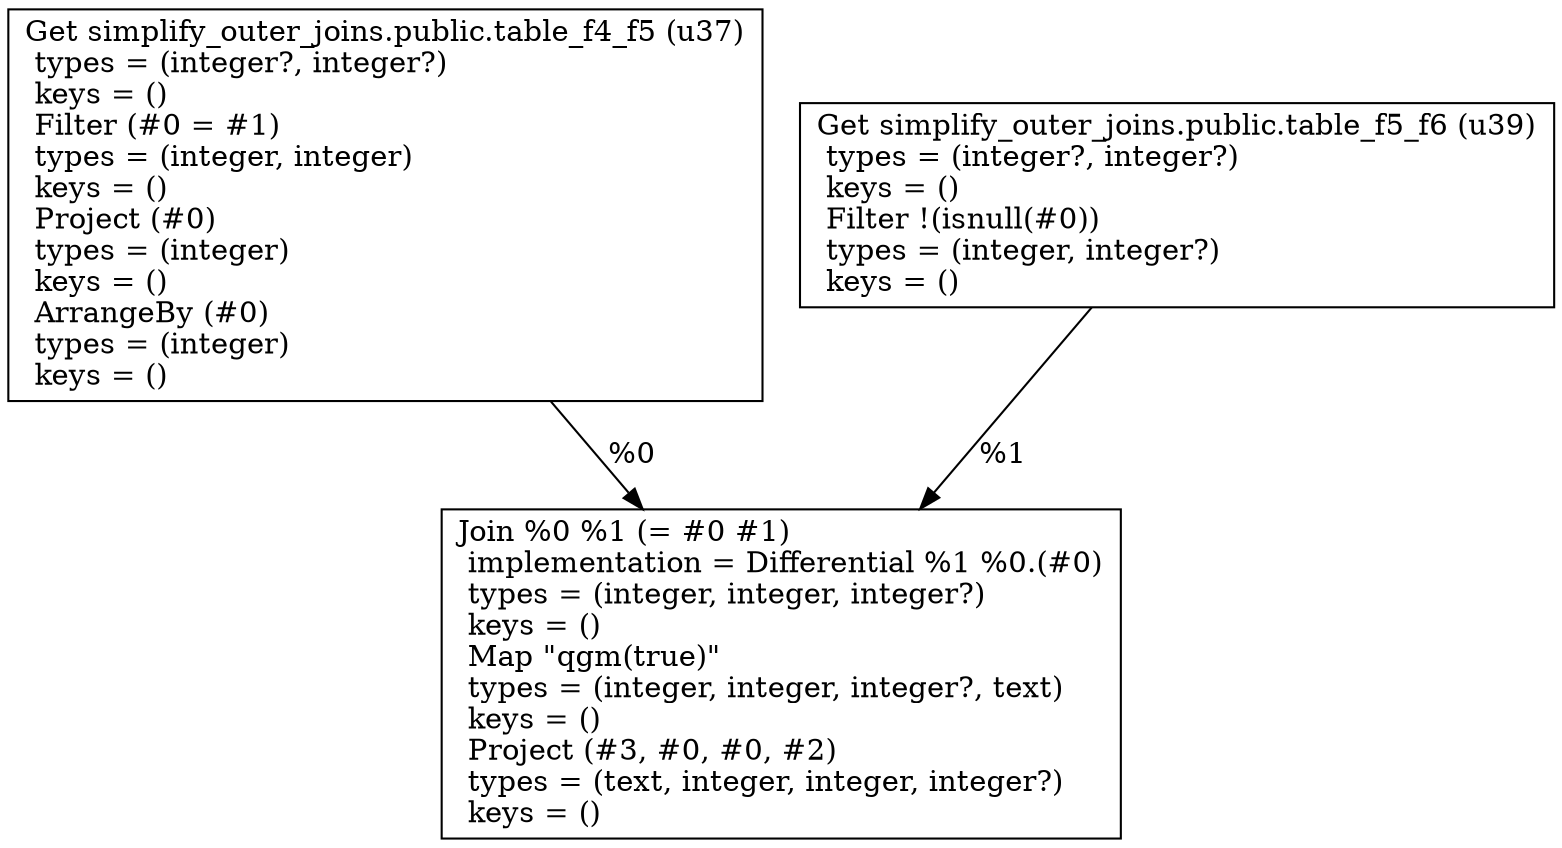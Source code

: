 digraph G {
    node0 [shape = record, label=" Get simplify_outer_joins.public.table_f4_f5 (u37)\l  types = (integer?, integer?)\l  keys = ()\l Filter (#0 = #1)\l  types = (integer, integer)\l  keys = ()\l Project (#0)\l  types = (integer)\l  keys = ()\l ArrangeBy (#0)\l  types = (integer)\l  keys = ()\l"]
    node1 [shape = record, label=" Get simplify_outer_joins.public.table_f5_f6 (u39)\l  types = (integer?, integer?)\l  keys = ()\l Filter !(isnull(#0))\l  types = (integer, integer?)\l  keys = ()\l"]
    node2 [shape = record, label=" Join %0 %1 (= #0 #1)\l  implementation = Differential %1 %0.(#0)\l  types = (integer, integer, integer?)\l  keys = ()\l Map \"qgm(true)\"\l  types = (integer, integer, integer?, text)\l  keys = ()\l Project (#3, #0, #0, #2)\l  types = (text, integer, integer, integer?)\l  keys = ()\l"]
    node0 -> node2 [label = "%0\l"]
    node1 -> node2 [label = "%1\l"]
}
